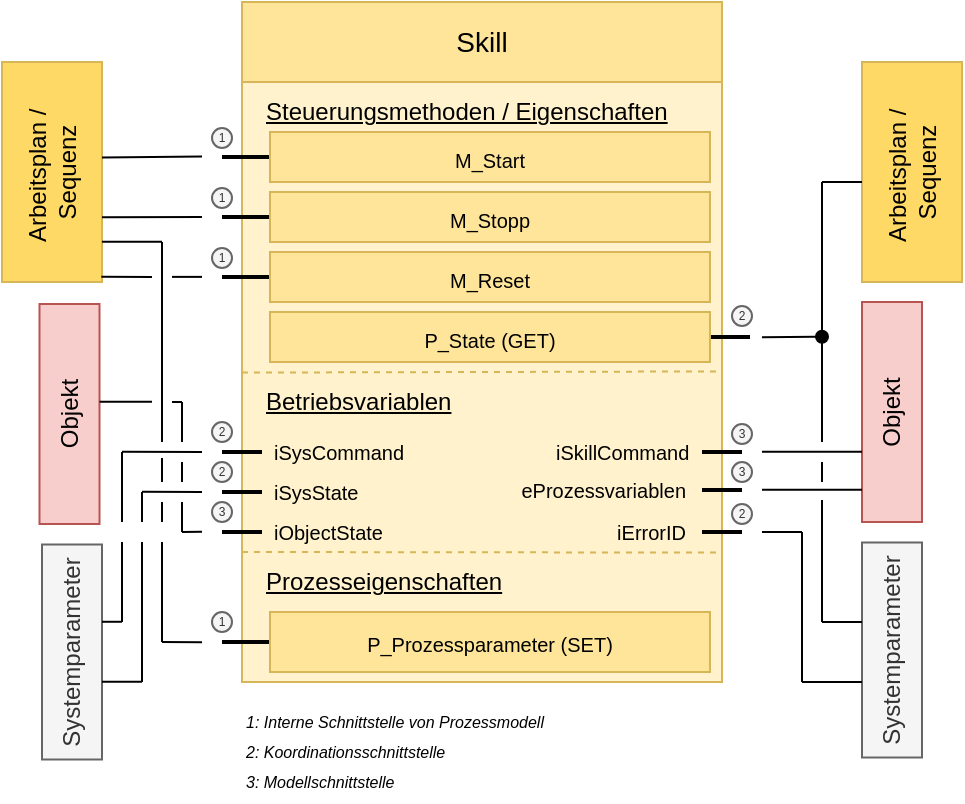 <mxfile version="24.8.6">
  <diagram name="Seite-1" id="sdpVUGcd8ZdfAYJY-DBQ">
    <mxGraphModel dx="474" dy="425" grid="1" gridSize="10" guides="1" tooltips="1" connect="1" arrows="1" fold="1" page="1" pageScale="1" pageWidth="827" pageHeight="1169" math="0" shadow="0">
      <root>
        <mxCell id="0" />
        <mxCell id="1" parent="0" />
        <mxCell id="eThXzIZxuzrMQbyXuAEO-1" value="Skill" style="rounded=0;whiteSpace=wrap;html=1;fillColor=#FFE599;strokeColor=#d6b656;fontSize=14;" parent="1" vertex="1">
          <mxGeometry x="280" y="280" width="240" height="40" as="geometry" />
        </mxCell>
        <mxCell id="eThXzIZxuzrMQbyXuAEO-2" value="" style="rounded=0;whiteSpace=wrap;html=1;fillColor=#fff2cc;strokeColor=#d6b656;" parent="1" vertex="1">
          <mxGeometry x="280" y="320" width="240" height="300" as="geometry" />
        </mxCell>
        <mxCell id="eThXzIZxuzrMQbyXuAEO-3" value="Steuerungsmethoden / Eigenschaften" style="text;html=1;align=left;verticalAlign=middle;whiteSpace=wrap;rounded=0;fontStyle=4" parent="1" vertex="1">
          <mxGeometry x="290" y="320" width="220" height="30" as="geometry" />
        </mxCell>
        <mxCell id="eThXzIZxuzrMQbyXuAEO-5" value="" style="rounded=0;whiteSpace=wrap;html=1;fillColor=none;strokeColor=none;" parent="1" vertex="1">
          <mxGeometry x="290" y="350" width="220" height="20" as="geometry" />
        </mxCell>
        <mxCell id="eThXzIZxuzrMQbyXuAEO-10" value="" style="rounded=0;whiteSpace=wrap;html=1;fillColor=none;strokeColor=none;" parent="1" vertex="1">
          <mxGeometry x="290" y="370" width="220" height="20" as="geometry" />
        </mxCell>
        <mxCell id="eThXzIZxuzrMQbyXuAEO-13" value="" style="rounded=0;whiteSpace=wrap;html=1;fillColor=none;strokeColor=none;" parent="1" vertex="1">
          <mxGeometry x="290" y="390" width="220" height="20" as="geometry" />
        </mxCell>
        <mxCell id="eThXzIZxuzrMQbyXuAEO-16" value="" style="rounded=0;whiteSpace=wrap;html=1;fillColor=none;strokeColor=none;" parent="1" vertex="1">
          <mxGeometry x="290" y="410" width="220" height="20" as="geometry" />
        </mxCell>
        <mxCell id="eThXzIZxuzrMQbyXuAEO-19" value="" style="rounded=0;whiteSpace=wrap;html=1;fillColor=none;strokeColor=none;" parent="1" vertex="1">
          <mxGeometry x="290" y="430" width="220" height="20" as="geometry" />
        </mxCell>
        <mxCell id="eThXzIZxuzrMQbyXuAEO-27" value="Betriebsvariablen" style="text;html=1;align=left;verticalAlign=middle;whiteSpace=wrap;rounded=0;fontStyle=4" parent="1" vertex="1">
          <mxGeometry x="290" y="465" width="120" height="30" as="geometry" />
        </mxCell>
        <mxCell id="eThXzIZxuzrMQbyXuAEO-32" style="edgeStyle=orthogonalEdgeStyle;rounded=0;orthogonalLoop=1;jettySize=auto;html=1;endArrow=none;endFill=0;strokeWidth=2;" parent="1" source="eThXzIZxuzrMQbyXuAEO-33" edge="1">
          <mxGeometry relative="1" as="geometry">
            <mxPoint x="530" y="505" as="targetPoint" />
          </mxGeometry>
        </mxCell>
        <mxCell id="eThXzIZxuzrMQbyXuAEO-33" value="" style="rounded=0;whiteSpace=wrap;html=1;fillColor=none;strokeColor=none;" parent="1" vertex="1">
          <mxGeometry x="290" y="495" width="220" height="20" as="geometry" />
        </mxCell>
        <mxCell id="eThXzIZxuzrMQbyXuAEO-34" value="" style="endArrow=none;html=1;rounded=0;strokeWidth=2;" parent="1" source="eThXzIZxuzrMQbyXuAEO-33" edge="1">
          <mxGeometry width="50" height="50" relative="1" as="geometry">
            <mxPoint x="330" y="565" as="sourcePoint" />
            <mxPoint x="270" y="505" as="targetPoint" />
          </mxGeometry>
        </mxCell>
        <mxCell id="eThXzIZxuzrMQbyXuAEO-35" value="iSysCommand" style="text;html=1;align=left;verticalAlign=middle;whiteSpace=wrap;rounded=0;fontStyle=0;fontSize=10;" parent="1" vertex="1">
          <mxGeometry x="294" y="500" width="76" height="10" as="geometry" />
        </mxCell>
        <mxCell id="eThXzIZxuzrMQbyXuAEO-36" value="iSkillCommand" style="text;html=1;align=left;verticalAlign=middle;whiteSpace=wrap;rounded=0;fontStyle=0;fontSize=10;" parent="1" vertex="1">
          <mxGeometry x="435" y="500" width="75" height="10" as="geometry" />
        </mxCell>
        <mxCell id="eThXzIZxuzrMQbyXuAEO-38" value="" style="rounded=0;whiteSpace=wrap;html=1;fillColor=none;strokeColor=none;" parent="1" vertex="1">
          <mxGeometry x="290" y="515" width="220" height="20" as="geometry" />
        </mxCell>
        <mxCell id="eThXzIZxuzrMQbyXuAEO-39" value="" style="endArrow=none;html=1;rounded=0;strokeWidth=2;" parent="1" source="eThXzIZxuzrMQbyXuAEO-38" edge="1">
          <mxGeometry width="50" height="50" relative="1" as="geometry">
            <mxPoint x="330" y="585" as="sourcePoint" />
            <mxPoint x="270" y="525" as="targetPoint" />
          </mxGeometry>
        </mxCell>
        <mxCell id="eThXzIZxuzrMQbyXuAEO-40" value="iSysState" style="text;html=1;align=left;verticalAlign=middle;whiteSpace=wrap;rounded=0;fontStyle=0;fontSize=10;" parent="1" vertex="1">
          <mxGeometry x="294" y="520" width="76" height="10" as="geometry" />
        </mxCell>
        <mxCell id="eThXzIZxuzrMQbyXuAEO-43" value="" style="rounded=0;whiteSpace=wrap;html=1;fillColor=none;strokeColor=none;" parent="1" vertex="1">
          <mxGeometry x="290" y="535" width="220" height="20" as="geometry" />
        </mxCell>
        <mxCell id="eThXzIZxuzrMQbyXuAEO-44" value="" style="endArrow=none;html=1;rounded=0;strokeWidth=2;" parent="1" source="eThXzIZxuzrMQbyXuAEO-43" edge="1">
          <mxGeometry width="50" height="50" relative="1" as="geometry">
            <mxPoint x="330" y="605" as="sourcePoint" />
            <mxPoint x="270" y="545" as="targetPoint" />
          </mxGeometry>
        </mxCell>
        <mxCell id="eThXzIZxuzrMQbyXuAEO-45" value="iObjectState" style="text;html=1;align=left;verticalAlign=middle;whiteSpace=wrap;rounded=0;fontStyle=0;fontSize=10;" parent="1" vertex="1">
          <mxGeometry x="294" y="540" width="76" height="10" as="geometry" />
        </mxCell>
        <mxCell id="eThXzIZxuzrMQbyXuAEO-48" value="Prozesseigenschaften" style="text;html=1;align=left;verticalAlign=middle;whiteSpace=wrap;rounded=0;fontStyle=4" parent="1" vertex="1">
          <mxGeometry x="290" y="555" width="120" height="30" as="geometry" />
        </mxCell>
        <mxCell id="eThXzIZxuzrMQbyXuAEO-50" value="" style="rounded=0;whiteSpace=wrap;html=1;fillColor=none;strokeColor=none;" parent="1" vertex="1">
          <mxGeometry x="290" y="580" width="220" height="20" as="geometry" />
        </mxCell>
        <mxCell id="RpQ9mGnAC0z5zZGKGi01-17" style="edgeStyle=orthogonalEdgeStyle;rounded=0;orthogonalLoop=1;jettySize=auto;html=1;endArrow=none;endFill=0;strokeWidth=2;" edge="1" parent="1" source="eThXzIZxuzrMQbyXuAEO-56">
          <mxGeometry relative="1" as="geometry">
            <mxPoint x="530" y="447.5" as="targetPoint" />
          </mxGeometry>
        </mxCell>
        <mxCell id="eThXzIZxuzrMQbyXuAEO-56" value="&lt;font style=&quot;font-size: 10px;&quot;&gt;P_State (GET)&lt;/font&gt;" style="rounded=0;whiteSpace=wrap;html=1;fillColor=#FFE599;strokeColor=#d6b656;fontSize=14;" parent="1" vertex="1">
          <mxGeometry x="294" y="435" width="220" height="25" as="geometry" />
        </mxCell>
        <mxCell id="eThXzIZxuzrMQbyXuAEO-58" value="" style="endArrow=none;html=1;rounded=0;fillColor=#fff2cc;strokeColor=#d6b656;entryX=1;entryY=0.464;entryDx=0;entryDy=0;entryPerimeter=0;exitX=0;exitY=0.466;exitDx=0;exitDy=0;exitPerimeter=0;strokeWidth=1;dashed=1;" parent="1" edge="1">
          <mxGeometry width="50" height="50" relative="1" as="geometry">
            <mxPoint x="280" y="465.29" as="sourcePoint" />
            <mxPoint x="520" y="464.71" as="targetPoint" />
          </mxGeometry>
        </mxCell>
        <mxCell id="eThXzIZxuzrMQbyXuAEO-59" value="" style="endArrow=none;html=1;rounded=0;fillColor=#fff2cc;strokeColor=#d6b656;exitX=0;exitY=0.792;exitDx=0;exitDy=0;exitPerimeter=0;strokeWidth=1;dashed=1;entryX=1;entryY=0.793;entryDx=0;entryDy=0;entryPerimeter=0;" parent="1" edge="1">
          <mxGeometry width="50" height="50" relative="1" as="geometry">
            <mxPoint x="280" y="555.0" as="sourcePoint" />
            <mxPoint x="520" y="555.29" as="targetPoint" />
          </mxGeometry>
        </mxCell>
        <mxCell id="eThXzIZxuzrMQbyXuAEO-60" value="Arbeitsplan /&amp;nbsp;&lt;div&gt;Sequenz&lt;/div&gt;" style="rounded=0;whiteSpace=wrap;html=1;rotation=-90;fillColor=#FFD966;strokeColor=#d6b656;" parent="1" vertex="1">
          <mxGeometry x="130" y="340" width="110" height="50" as="geometry" />
        </mxCell>
        <mxCell id="eThXzIZxuzrMQbyXuAEO-61" value="Objekt" style="rounded=0;whiteSpace=wrap;html=1;rotation=-90;fillColor=#f8cecc;strokeColor=#b85450;" parent="1" vertex="1">
          <mxGeometry x="550" y="470" width="110" height="30" as="geometry" />
        </mxCell>
        <mxCell id="eThXzIZxuzrMQbyXuAEO-62" value="Systemparameter" style="rounded=0;whiteSpace=wrap;html=1;rotation=-90;fillColor=#f5f5f5;fontColor=#333333;strokeColor=#666666;" parent="1" vertex="1">
          <mxGeometry x="551.25" y="589" width="107.5" height="30" as="geometry" />
        </mxCell>
        <mxCell id="eThXzIZxuzrMQbyXuAEO-65" value="Arbeitsplan /&amp;nbsp;&lt;div&gt;Sequenz&lt;/div&gt;" style="rounded=0;whiteSpace=wrap;html=1;rotation=-90;fillColor=#FFD966;strokeColor=#d6b656;" parent="1" vertex="1">
          <mxGeometry x="560" y="340" width="110" height="50" as="geometry" />
        </mxCell>
        <mxCell id="eThXzIZxuzrMQbyXuAEO-66" value="Objekt" style="rounded=0;whiteSpace=wrap;html=1;rotation=-90;fillColor=#f8cecc;strokeColor=#b85450;" parent="1" vertex="1">
          <mxGeometry x="138.75" y="471" width="110" height="30" as="geometry" />
        </mxCell>
        <mxCell id="eThXzIZxuzrMQbyXuAEO-67" value="Systemparameter" style="rounded=0;whiteSpace=wrap;html=1;rotation=-90;fillColor=#f5f5f5;fontColor=#333333;strokeColor=#666666;" parent="1" vertex="1">
          <mxGeometry x="141.25" y="590" width="107.5" height="30" as="geometry" />
        </mxCell>
        <mxCell id="eThXzIZxuzrMQbyXuAEO-81" value="" style="endArrow=none;html=1;rounded=0;" parent="1" edge="1">
          <mxGeometry width="50" height="50" relative="1" as="geometry">
            <mxPoint x="540" y="504.88" as="sourcePoint" />
            <mxPoint x="590" y="504.88" as="targetPoint" />
          </mxGeometry>
        </mxCell>
        <mxCell id="eThXzIZxuzrMQbyXuAEO-84" value="" style="endArrow=none;html=1;rounded=0;" parent="1" edge="1">
          <mxGeometry width="50" height="50" relative="1" as="geometry">
            <mxPoint x="590" y="523.93" as="sourcePoint" />
            <mxPoint x="540" y="523.93" as="targetPoint" />
          </mxGeometry>
        </mxCell>
        <mxCell id="eThXzIZxuzrMQbyXuAEO-86" value="" style="endArrow=none;html=1;rounded=0;" parent="1" edge="1">
          <mxGeometry width="50" height="50" relative="1" as="geometry">
            <mxPoint x="560" y="620" as="sourcePoint" />
            <mxPoint x="590" y="620" as="targetPoint" />
          </mxGeometry>
        </mxCell>
        <mxCell id="eThXzIZxuzrMQbyXuAEO-87" value="" style="endArrow=none;html=1;rounded=0;" parent="1" edge="1">
          <mxGeometry width="50" height="50" relative="1" as="geometry">
            <mxPoint x="250" y="545" as="sourcePoint" />
            <mxPoint x="260" y="544.92" as="targetPoint" />
          </mxGeometry>
        </mxCell>
        <mxCell id="eThXzIZxuzrMQbyXuAEO-88" value="" style="endArrow=none;html=1;rounded=0;" parent="1" edge="1">
          <mxGeometry width="50" height="50" relative="1" as="geometry">
            <mxPoint x="230" y="524.85" as="sourcePoint" />
            <mxPoint x="260" y="525" as="targetPoint" />
          </mxGeometry>
        </mxCell>
        <mxCell id="eThXzIZxuzrMQbyXuAEO-89" value="" style="endArrow=none;html=1;rounded=0;" parent="1" edge="1">
          <mxGeometry width="50" height="50" relative="1" as="geometry">
            <mxPoint x="220" y="504.92" as="sourcePoint" />
            <mxPoint x="260" y="505" as="targetPoint" />
          </mxGeometry>
        </mxCell>
        <mxCell id="eThXzIZxuzrMQbyXuAEO-90" value="" style="endArrow=none;html=1;rounded=0;endSize=6;startSize=6;targetPerimeterSpacing=0;" parent="1" edge="1">
          <mxGeometry width="50" height="50" relative="1" as="geometry">
            <mxPoint x="230" y="525" as="sourcePoint" />
            <mxPoint x="230" y="540" as="targetPoint" />
          </mxGeometry>
        </mxCell>
        <mxCell id="eThXzIZxuzrMQbyXuAEO-91" value="" style="endArrow=none;html=1;rounded=0;" parent="1" edge="1">
          <mxGeometry width="50" height="50" relative="1" as="geometry">
            <mxPoint x="230" y="550" as="sourcePoint" />
            <mxPoint x="230" y="620" as="targetPoint" />
          </mxGeometry>
        </mxCell>
        <mxCell id="eThXzIZxuzrMQbyXuAEO-92" value="" style="endArrow=none;html=1;rounded=0;" parent="1" edge="1">
          <mxGeometry width="50" height="50" relative="1" as="geometry">
            <mxPoint x="210" y="619.89" as="sourcePoint" />
            <mxPoint x="230" y="619.89" as="targetPoint" />
          </mxGeometry>
        </mxCell>
        <mxCell id="eThXzIZxuzrMQbyXuAEO-93" value="" style="endArrow=none;html=1;rounded=0;" parent="1" edge="1">
          <mxGeometry width="50" height="50" relative="1" as="geometry">
            <mxPoint x="220" y="505" as="sourcePoint" />
            <mxPoint x="220" y="540" as="targetPoint" />
          </mxGeometry>
        </mxCell>
        <mxCell id="eThXzIZxuzrMQbyXuAEO-94" value="" style="endArrow=none;html=1;rounded=0;" parent="1" edge="1">
          <mxGeometry width="50" height="50" relative="1" as="geometry">
            <mxPoint x="220" y="550" as="sourcePoint" />
            <mxPoint x="220" y="590" as="targetPoint" />
          </mxGeometry>
        </mxCell>
        <mxCell id="eThXzIZxuzrMQbyXuAEO-95" value="" style="endArrow=none;html=1;rounded=0;" parent="1" edge="1">
          <mxGeometry width="50" height="50" relative="1" as="geometry">
            <mxPoint x="220" y="589.89" as="sourcePoint" />
            <mxPoint x="210" y="589.89" as="targetPoint" />
          </mxGeometry>
        </mxCell>
        <mxCell id="eThXzIZxuzrMQbyXuAEO-96" value="" style="endArrow=oval;html=1;rounded=0;endFill=1;" parent="1" edge="1">
          <mxGeometry width="50" height="50" relative="1" as="geometry">
            <mxPoint x="540" y="447.58" as="sourcePoint" />
            <mxPoint x="570" y="447.38" as="targetPoint" />
          </mxGeometry>
        </mxCell>
        <mxCell id="eThXzIZxuzrMQbyXuAEO-97" value="" style="endArrow=none;html=1;rounded=0;" parent="1" edge="1">
          <mxGeometry width="50" height="50" relative="1" as="geometry">
            <mxPoint x="570" y="500" as="sourcePoint" />
            <mxPoint x="570" y="370" as="targetPoint" />
          </mxGeometry>
        </mxCell>
        <mxCell id="eThXzIZxuzrMQbyXuAEO-98" value="" style="endArrow=none;html=1;rounded=0;" parent="1" edge="1">
          <mxGeometry width="50" height="50" relative="1" as="geometry">
            <mxPoint x="570" y="590" as="sourcePoint" />
            <mxPoint x="570" y="529" as="targetPoint" />
          </mxGeometry>
        </mxCell>
        <mxCell id="eThXzIZxuzrMQbyXuAEO-100" value="" style="endArrow=none;html=1;rounded=0;" parent="1" edge="1">
          <mxGeometry width="50" height="50" relative="1" as="geometry">
            <mxPoint x="570" y="590" as="sourcePoint" />
            <mxPoint x="590" y="590" as="targetPoint" />
          </mxGeometry>
        </mxCell>
        <mxCell id="eThXzIZxuzrMQbyXuAEO-101" value="" style="endArrow=none;html=1;rounded=0;" parent="1" edge="1">
          <mxGeometry width="50" height="50" relative="1" as="geometry">
            <mxPoint x="240" y="600" as="sourcePoint" />
            <mxPoint x="260" y="600.14" as="targetPoint" />
          </mxGeometry>
        </mxCell>
        <mxCell id="eThXzIZxuzrMQbyXuAEO-102" value="" style="endArrow=none;html=1;rounded=0;" parent="1" edge="1">
          <mxGeometry width="50" height="50" relative="1" as="geometry">
            <mxPoint x="240" y="600" as="sourcePoint" />
            <mxPoint x="240" y="550" as="targetPoint" />
          </mxGeometry>
        </mxCell>
        <mxCell id="eThXzIZxuzrMQbyXuAEO-103" value="" style="endArrow=none;html=1;rounded=0;" parent="1" edge="1">
          <mxGeometry width="50" height="50" relative="1" as="geometry">
            <mxPoint x="240" y="540" as="sourcePoint" />
            <mxPoint x="240" y="530" as="targetPoint" />
          </mxGeometry>
        </mxCell>
        <mxCell id="eThXzIZxuzrMQbyXuAEO-105" value="" style="endArrow=none;html=1;rounded=0;" parent="1" edge="1">
          <mxGeometry width="50" height="50" relative="1" as="geometry">
            <mxPoint x="240" y="508" as="sourcePoint" />
            <mxPoint x="240" y="520" as="targetPoint" />
          </mxGeometry>
        </mxCell>
        <mxCell id="eThXzIZxuzrMQbyXuAEO-106" value="" style="endArrow=none;html=1;rounded=0;" parent="1" edge="1">
          <mxGeometry width="50" height="50" relative="1" as="geometry">
            <mxPoint x="240" y="400" as="sourcePoint" />
            <mxPoint x="240" y="500" as="targetPoint" />
          </mxGeometry>
        </mxCell>
        <mxCell id="eThXzIZxuzrMQbyXuAEO-107" value="" style="endArrow=none;html=1;rounded=0;" parent="1" edge="1">
          <mxGeometry width="50" height="50" relative="1" as="geometry">
            <mxPoint x="240" y="399.92" as="sourcePoint" />
            <mxPoint x="210" y="399.84" as="targetPoint" />
          </mxGeometry>
        </mxCell>
        <mxCell id="eThXzIZxuzrMQbyXuAEO-111" value="2" style="ellipse;whiteSpace=wrap;html=1;aspect=fixed;fontSize=6;fillColor=#f5f5f5;fontColor=#333333;strokeColor=#666666;" parent="1" vertex="1">
          <mxGeometry x="525" y="432" width="10" height="10" as="geometry" />
        </mxCell>
        <mxCell id="eThXzIZxuzrMQbyXuAEO-112" value="2" style="ellipse;whiteSpace=wrap;html=1;aspect=fixed;fontSize=6;fillColor=#f5f5f5;fontColor=#333333;strokeColor=#666666;" parent="1" vertex="1">
          <mxGeometry x="265" y="490" width="10" height="10" as="geometry" />
        </mxCell>
        <mxCell id="eThXzIZxuzrMQbyXuAEO-113" value="2" style="ellipse;whiteSpace=wrap;html=1;aspect=fixed;fontSize=6;fillColor=#f5f5f5;fontColor=#333333;strokeColor=#666666;" parent="1" vertex="1">
          <mxGeometry x="265" y="510" width="10" height="10" as="geometry" />
        </mxCell>
        <mxCell id="eThXzIZxuzrMQbyXuAEO-114" value="3" style="ellipse;whiteSpace=wrap;html=1;aspect=fixed;fontSize=6;fillColor=#f5f5f5;fontColor=#333333;strokeColor=#666666;" parent="1" vertex="1">
          <mxGeometry x="265" y="530" width="10" height="10" as="geometry" />
        </mxCell>
        <mxCell id="eThXzIZxuzrMQbyXuAEO-115" value="3" style="ellipse;whiteSpace=wrap;html=1;aspect=fixed;fontSize=6;fillColor=#f5f5f5;fontColor=#333333;strokeColor=#666666;" parent="1" vertex="1">
          <mxGeometry x="525" y="491" width="10" height="10" as="geometry" />
        </mxCell>
        <mxCell id="eThXzIZxuzrMQbyXuAEO-118" value="2: Koordinationsschnittstelle" style="text;html=1;align=left;verticalAlign=middle;whiteSpace=wrap;rounded=0;fontSize=8;fontStyle=2" parent="1" vertex="1">
          <mxGeometry x="280" y="650" width="140" height="10" as="geometry" />
        </mxCell>
        <mxCell id="eThXzIZxuzrMQbyXuAEO-119" value="3: Modellschnittstelle" style="text;html=1;align=left;verticalAlign=middle;whiteSpace=wrap;rounded=0;fontSize=8;fontStyle=2" parent="1" vertex="1">
          <mxGeometry x="280" y="660" width="140" height="20" as="geometry" />
        </mxCell>
        <mxCell id="eThXzIZxuzrMQbyXuAEO-121" value="1: Interne Schnittstelle von Prozessmodell" style="text;html=1;align=left;verticalAlign=middle;whiteSpace=wrap;rounded=0;fontSize=8;fontStyle=2" parent="1" vertex="1">
          <mxGeometry x="280" y="630" width="210" height="20" as="geometry" />
        </mxCell>
        <mxCell id="eThXzIZxuzrMQbyXuAEO-122" value="1" style="ellipse;whiteSpace=wrap;html=1;aspect=fixed;fontSize=6;fillColor=#f5f5f5;fontColor=#333333;strokeColor=#666666;" parent="1" vertex="1">
          <mxGeometry x="265" y="343" width="10" height="10" as="geometry" />
        </mxCell>
        <mxCell id="eThXzIZxuzrMQbyXuAEO-127" value="1" style="ellipse;whiteSpace=wrap;html=1;aspect=fixed;fontSize=6;fillColor=#f5f5f5;fontColor=#333333;strokeColor=#666666;" parent="1" vertex="1">
          <mxGeometry x="265" y="585" width="10" height="10" as="geometry" />
        </mxCell>
        <mxCell id="RpQ9mGnAC0z5zZGKGi01-13" style="edgeStyle=orthogonalEdgeStyle;rounded=0;orthogonalLoop=1;jettySize=auto;html=1;endArrow=none;endFill=0;strokeWidth=2;" edge="1" parent="1" source="RpQ9mGnAC0z5zZGKGi01-1">
          <mxGeometry relative="1" as="geometry">
            <mxPoint x="270" y="357.5" as="targetPoint" />
          </mxGeometry>
        </mxCell>
        <mxCell id="RpQ9mGnAC0z5zZGKGi01-1" value="&lt;font style=&quot;font-size: 10px;&quot;&gt;M_Start&lt;/font&gt;" style="rounded=0;whiteSpace=wrap;html=1;fillColor=#FFE599;strokeColor=#d6b656;fontSize=14;" vertex="1" parent="1">
          <mxGeometry x="294" y="345" width="220" height="25" as="geometry" />
        </mxCell>
        <mxCell id="RpQ9mGnAC0z5zZGKGi01-14" style="edgeStyle=orthogonalEdgeStyle;rounded=0;orthogonalLoop=1;jettySize=auto;html=1;endArrow=none;endFill=0;strokeWidth=2;" edge="1" parent="1" source="RpQ9mGnAC0z5zZGKGi01-2">
          <mxGeometry relative="1" as="geometry">
            <mxPoint x="270" y="387.5" as="targetPoint" />
          </mxGeometry>
        </mxCell>
        <mxCell id="RpQ9mGnAC0z5zZGKGi01-2" value="&lt;font style=&quot;font-size: 10px;&quot;&gt;M_Stopp&lt;/font&gt;" style="rounded=0;whiteSpace=wrap;html=1;fillColor=#FFE599;strokeColor=#d6b656;fontSize=14;" vertex="1" parent="1">
          <mxGeometry x="294" y="375" width="220" height="25" as="geometry" />
        </mxCell>
        <mxCell id="RpQ9mGnAC0z5zZGKGi01-15" style="edgeStyle=orthogonalEdgeStyle;rounded=0;orthogonalLoop=1;jettySize=auto;html=1;endArrow=none;endFill=0;strokeWidth=2;" edge="1" parent="1" source="RpQ9mGnAC0z5zZGKGi01-3">
          <mxGeometry relative="1" as="geometry">
            <mxPoint x="270" y="417.5" as="targetPoint" />
          </mxGeometry>
        </mxCell>
        <mxCell id="RpQ9mGnAC0z5zZGKGi01-3" value="&lt;font style=&quot;font-size: 10px;&quot;&gt;M_Reset&lt;/font&gt;" style="rounded=0;whiteSpace=wrap;html=1;fillColor=#FFE599;strokeColor=#d6b656;fontSize=14;" vertex="1" parent="1">
          <mxGeometry x="294" y="405" width="220" height="25" as="geometry" />
        </mxCell>
        <mxCell id="RpQ9mGnAC0z5zZGKGi01-6" style="edgeStyle=orthogonalEdgeStyle;rounded=0;orthogonalLoop=1;jettySize=auto;html=1;endArrow=none;endFill=0;strokeWidth=2;" edge="1" parent="1">
          <mxGeometry relative="1" as="geometry">
            <mxPoint x="530" y="545" as="targetPoint" />
            <mxPoint x="510" y="545" as="sourcePoint" />
          </mxGeometry>
        </mxCell>
        <mxCell id="RpQ9mGnAC0z5zZGKGi01-7" value="iErrorID" style="text;html=1;align=right;verticalAlign=middle;whiteSpace=wrap;rounded=0;fontStyle=0;fontSize=10;" vertex="1" parent="1">
          <mxGeometry x="429" y="540" width="75" height="10" as="geometry" />
        </mxCell>
        <mxCell id="RpQ9mGnAC0z5zZGKGi01-8" value="2" style="ellipse;whiteSpace=wrap;html=1;aspect=fixed;fontSize=6;fillColor=#f5f5f5;fontColor=#333333;strokeColor=#666666;" vertex="1" parent="1">
          <mxGeometry x="525" y="531" width="10" height="10" as="geometry" />
        </mxCell>
        <mxCell id="RpQ9mGnAC0z5zZGKGi01-18" style="edgeStyle=orthogonalEdgeStyle;rounded=0;orthogonalLoop=1;jettySize=auto;html=1;strokeWidth=2;endArrow=none;endFill=0;" edge="1" parent="1" source="RpQ9mGnAC0z5zZGKGi01-9">
          <mxGeometry relative="1" as="geometry">
            <mxPoint x="270" y="600" as="targetPoint" />
          </mxGeometry>
        </mxCell>
        <mxCell id="RpQ9mGnAC0z5zZGKGi01-9" value="&lt;font style=&quot;font-size: 10px;&quot;&gt;P_Prozessparameter (SET)&lt;/font&gt;" style="rounded=0;whiteSpace=wrap;html=1;fillColor=#FFE599;strokeColor=#d6b656;fontSize=14;" vertex="1" parent="1">
          <mxGeometry x="294" y="585" width="220" height="30" as="geometry" />
        </mxCell>
        <mxCell id="RpQ9mGnAC0z5zZGKGi01-19" value="1" style="ellipse;whiteSpace=wrap;html=1;aspect=fixed;fontSize=6;fillColor=#f5f5f5;fontColor=#333333;strokeColor=#666666;" vertex="1" parent="1">
          <mxGeometry x="265" y="373" width="10" height="10" as="geometry" />
        </mxCell>
        <mxCell id="RpQ9mGnAC0z5zZGKGi01-20" value="1" style="ellipse;whiteSpace=wrap;html=1;aspect=fixed;fontSize=6;fillColor=#f5f5f5;fontColor=#333333;strokeColor=#666666;" vertex="1" parent="1">
          <mxGeometry x="265" y="403" width="10" height="10" as="geometry" />
        </mxCell>
        <mxCell id="RpQ9mGnAC0z5zZGKGi01-21" value="" style="endArrow=none;html=1;rounded=0;entryX=0.294;entryY=1;entryDx=0;entryDy=0;entryPerimeter=0;" edge="1" parent="1" target="eThXzIZxuzrMQbyXuAEO-60">
          <mxGeometry width="50" height="50" relative="1" as="geometry">
            <mxPoint x="260" y="387.5" as="sourcePoint" />
            <mxPoint x="235" y="387.42" as="targetPoint" />
          </mxGeometry>
        </mxCell>
        <mxCell id="RpQ9mGnAC0z5zZGKGi01-22" value="" style="endArrow=none;html=1;rounded=0;entryX=0.294;entryY=1;entryDx=0;entryDy=0;entryPerimeter=0;" edge="1" parent="1">
          <mxGeometry width="50" height="50" relative="1" as="geometry">
            <mxPoint x="260" y="357.25" as="sourcePoint" />
            <mxPoint x="210" y="357.75" as="targetPoint" />
          </mxGeometry>
        </mxCell>
        <mxCell id="RpQ9mGnAC0z5zZGKGi01-23" value="" style="endArrow=none;html=1;rounded=0;" edge="1" parent="1">
          <mxGeometry width="50" height="50" relative="1" as="geometry">
            <mxPoint x="260" y="417.44" as="sourcePoint" />
            <mxPoint x="245" y="417.44" as="targetPoint" />
          </mxGeometry>
        </mxCell>
        <mxCell id="RpQ9mGnAC0z5zZGKGi01-24" value="" style="endArrow=none;html=1;rounded=0;entryX=0.024;entryY=0.993;entryDx=0;entryDy=0;entryPerimeter=0;" edge="1" parent="1" target="eThXzIZxuzrMQbyXuAEO-60">
          <mxGeometry width="50" height="50" relative="1" as="geometry">
            <mxPoint x="235" y="417.44" as="sourcePoint" />
            <mxPoint x="220" y="417.44" as="targetPoint" />
          </mxGeometry>
        </mxCell>
        <mxCell id="RpQ9mGnAC0z5zZGKGi01-25" value="" style="endArrow=none;html=1;rounded=0;" edge="1" parent="1">
          <mxGeometry width="50" height="50" relative="1" as="geometry">
            <mxPoint x="250" y="545" as="sourcePoint" />
            <mxPoint x="250" y="530" as="targetPoint" />
          </mxGeometry>
        </mxCell>
        <mxCell id="RpQ9mGnAC0z5zZGKGi01-26" value="" style="endArrow=none;html=1;rounded=0;" edge="1" parent="1">
          <mxGeometry width="50" height="50" relative="1" as="geometry">
            <mxPoint x="250" y="520" as="sourcePoint" />
            <mxPoint x="250" y="510" as="targetPoint" />
          </mxGeometry>
        </mxCell>
        <mxCell id="RpQ9mGnAC0z5zZGKGi01-27" value="" style="endArrow=none;html=1;rounded=0;" edge="1" parent="1">
          <mxGeometry width="50" height="50" relative="1" as="geometry">
            <mxPoint x="250" y="500" as="sourcePoint" />
            <mxPoint x="250" y="480" as="targetPoint" />
          </mxGeometry>
        </mxCell>
        <mxCell id="RpQ9mGnAC0z5zZGKGi01-28" value="" style="endArrow=none;html=1;rounded=0;" edge="1" parent="1">
          <mxGeometry width="50" height="50" relative="1" as="geometry">
            <mxPoint x="245" y="480" as="sourcePoint" />
            <mxPoint x="250" y="480" as="targetPoint" />
          </mxGeometry>
        </mxCell>
        <mxCell id="RpQ9mGnAC0z5zZGKGi01-29" value="" style="endArrow=none;html=1;rounded=0;exitX=0.556;exitY=1.002;exitDx=0;exitDy=0;exitPerimeter=0;" edge="1" parent="1" source="eThXzIZxuzrMQbyXuAEO-66">
          <mxGeometry width="50" height="50" relative="1" as="geometry">
            <mxPoint x="230" y="479.91" as="sourcePoint" />
            <mxPoint x="235" y="479.91" as="targetPoint" />
          </mxGeometry>
        </mxCell>
        <mxCell id="RpQ9mGnAC0z5zZGKGi01-32" style="edgeStyle=orthogonalEdgeStyle;rounded=0;orthogonalLoop=1;jettySize=auto;html=1;endArrow=none;endFill=0;strokeWidth=2;" edge="1" parent="1">
          <mxGeometry relative="1" as="geometry">
            <mxPoint x="530" y="524" as="targetPoint" />
            <mxPoint x="510" y="524" as="sourcePoint" />
          </mxGeometry>
        </mxCell>
        <mxCell id="RpQ9mGnAC0z5zZGKGi01-33" value="eProzessvariablen" style="text;html=1;align=right;verticalAlign=middle;whiteSpace=wrap;rounded=0;fontStyle=0;fontSize=10;" vertex="1" parent="1">
          <mxGeometry x="429" y="519" width="75" height="10" as="geometry" />
        </mxCell>
        <mxCell id="RpQ9mGnAC0z5zZGKGi01-34" value="3" style="ellipse;whiteSpace=wrap;html=1;aspect=fixed;fontSize=6;fillColor=#f5f5f5;fontColor=#333333;strokeColor=#666666;" vertex="1" parent="1">
          <mxGeometry x="525" y="510" width="10" height="10" as="geometry" />
        </mxCell>
        <mxCell id="RpQ9mGnAC0z5zZGKGi01-35" value="" style="endArrow=none;html=1;rounded=0;" edge="1" parent="1">
          <mxGeometry width="50" height="50" relative="1" as="geometry">
            <mxPoint x="590" y="370" as="sourcePoint" />
            <mxPoint x="570" y="370" as="targetPoint" />
          </mxGeometry>
        </mxCell>
        <mxCell id="RpQ9mGnAC0z5zZGKGi01-36" value="" style="endArrow=none;html=1;rounded=0;" edge="1" parent="1">
          <mxGeometry width="50" height="50" relative="1" as="geometry">
            <mxPoint x="560" y="620" as="sourcePoint" />
            <mxPoint x="560" y="545" as="targetPoint" />
          </mxGeometry>
        </mxCell>
        <mxCell id="RpQ9mGnAC0z5zZGKGi01-37" value="" style="endArrow=none;html=1;rounded=0;" edge="1" parent="1">
          <mxGeometry width="50" height="50" relative="1" as="geometry">
            <mxPoint x="560" y="545" as="sourcePoint" />
            <mxPoint x="540" y="545" as="targetPoint" />
          </mxGeometry>
        </mxCell>
        <mxCell id="RpQ9mGnAC0z5zZGKGi01-38" value="" style="endArrow=none;html=1;rounded=0;" edge="1" parent="1">
          <mxGeometry width="50" height="50" relative="1" as="geometry">
            <mxPoint x="570" y="520" as="sourcePoint" />
            <mxPoint x="570" y="510" as="targetPoint" />
          </mxGeometry>
        </mxCell>
      </root>
    </mxGraphModel>
  </diagram>
</mxfile>

